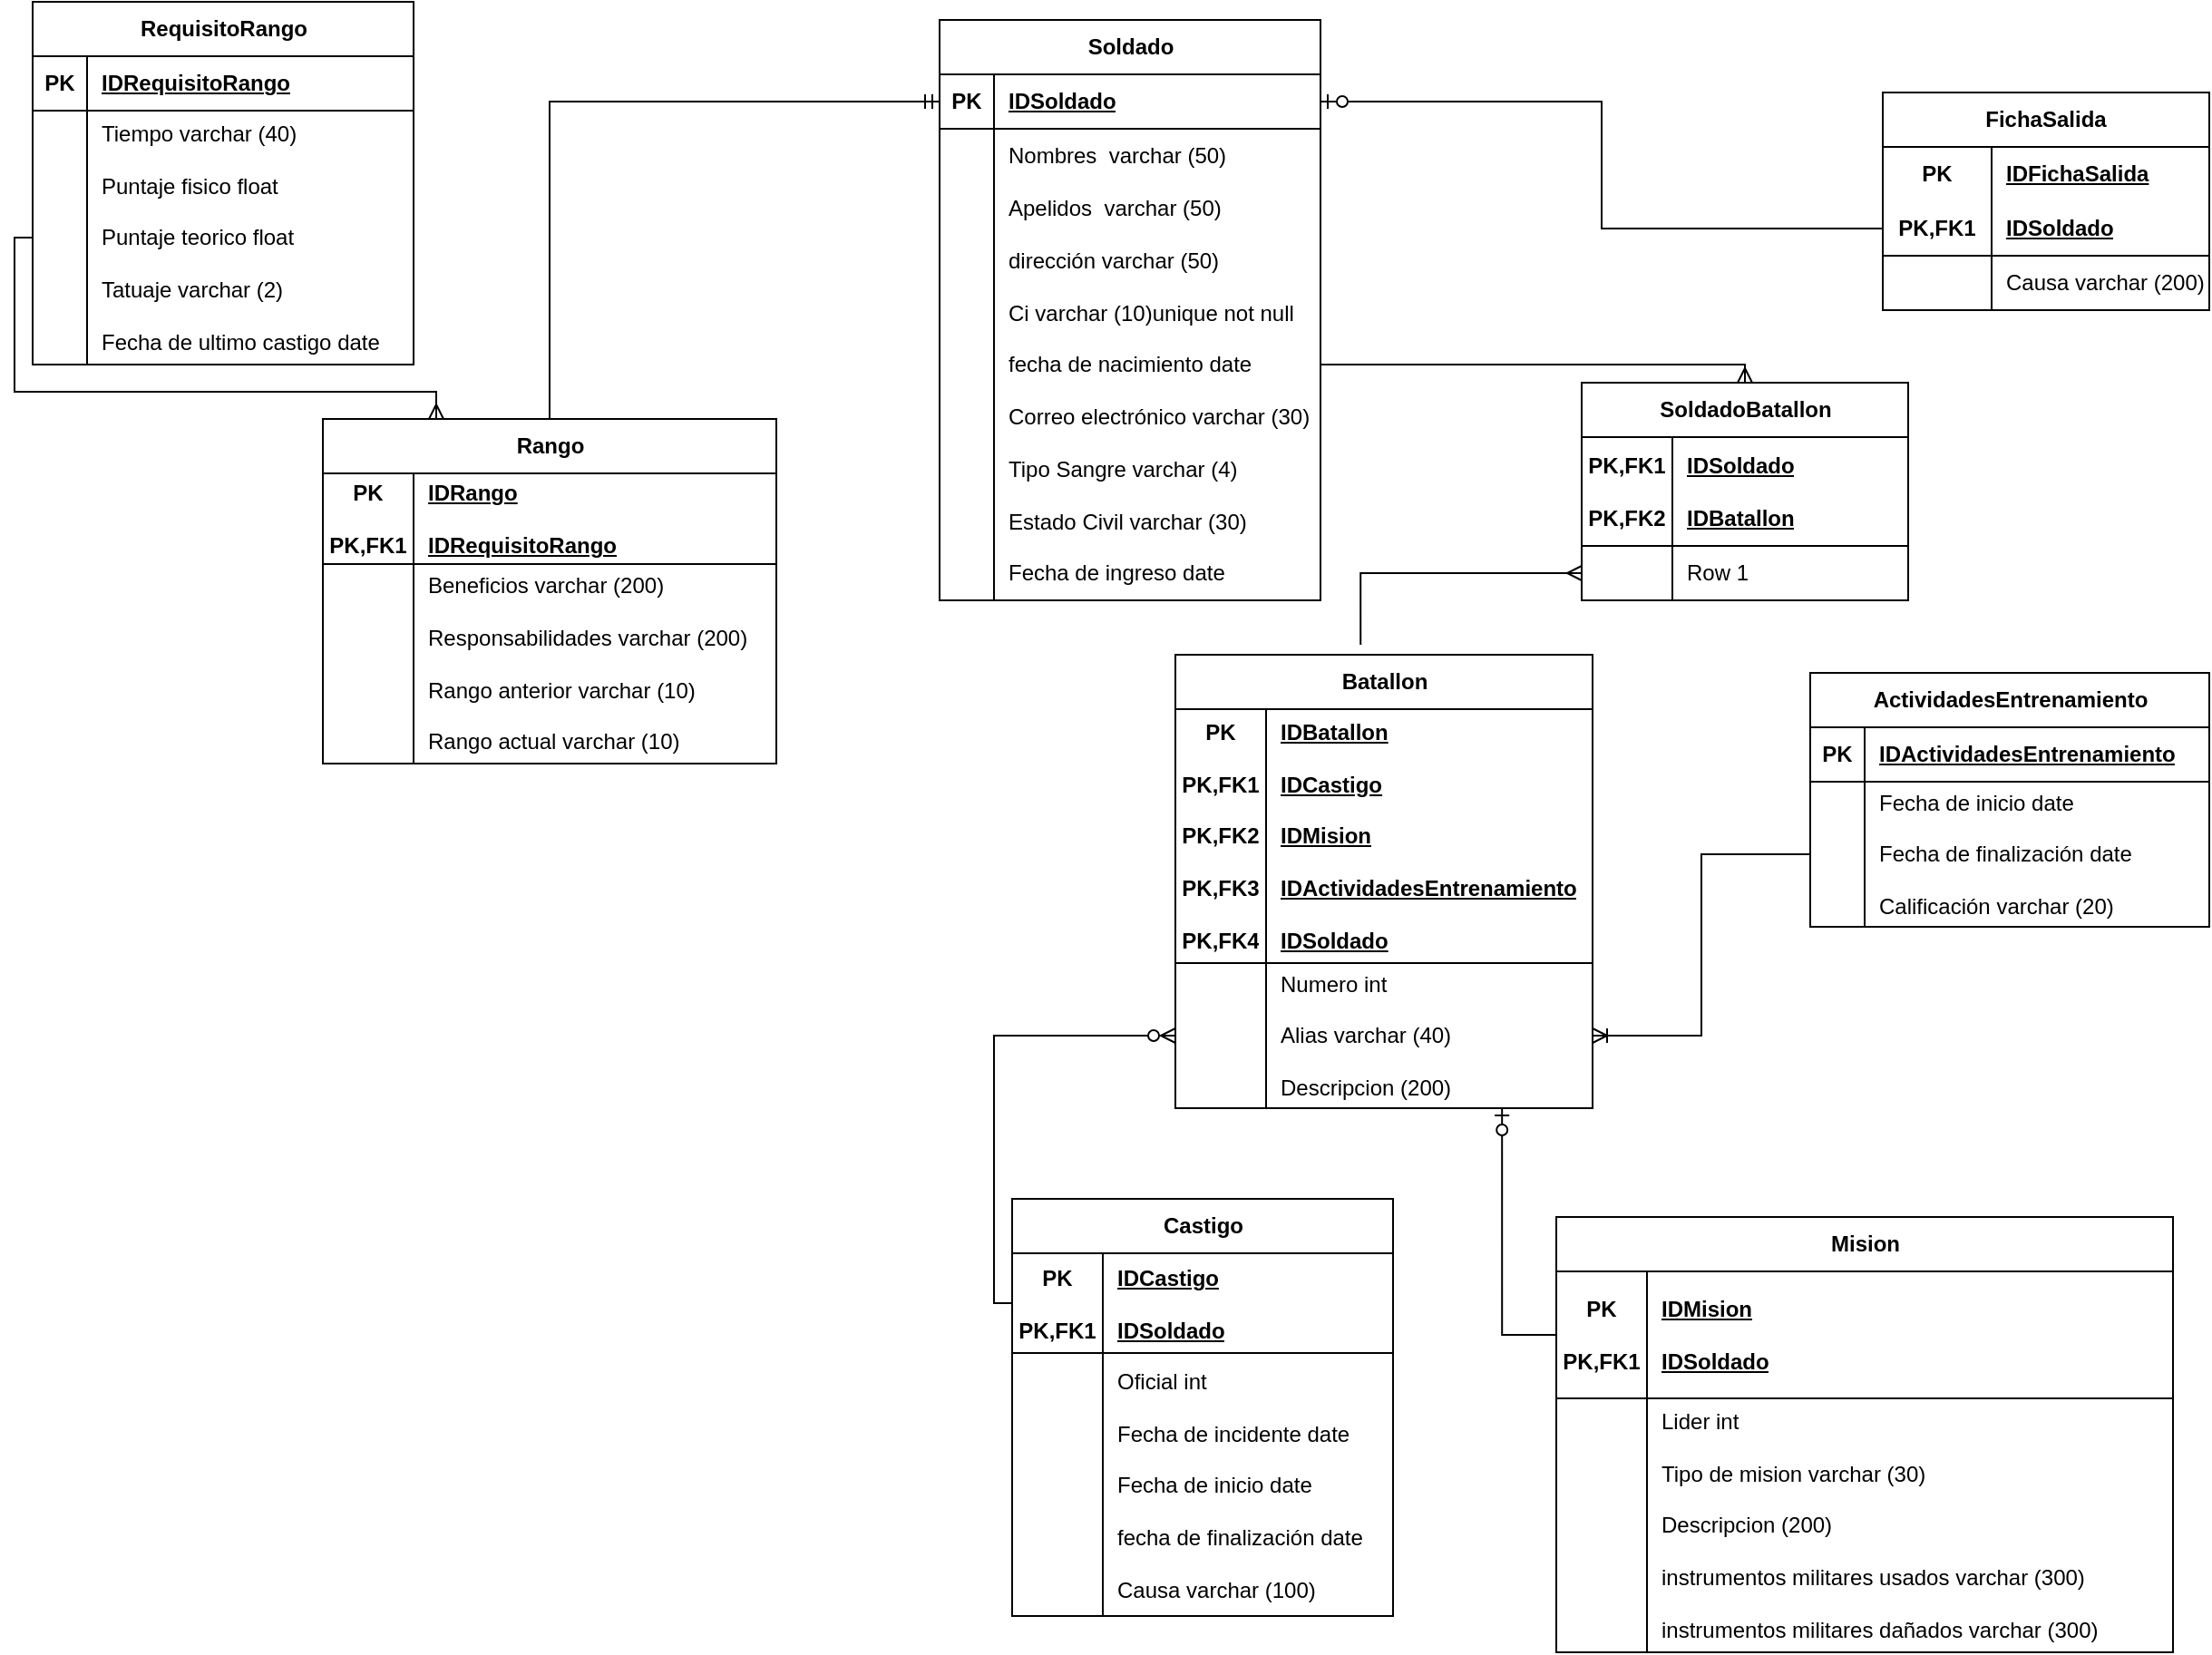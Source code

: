 <mxfile version="22.0.8" type="github">
  <diagram name="Página-1" id="I5onVM6MA086q2riRfuM">
    <mxGraphModel dx="1760" dy="435" grid="1" gridSize="10" guides="1" tooltips="1" connect="1" arrows="1" fold="1" page="1" pageScale="1" pageWidth="827" pageHeight="1169" math="0" shadow="0">
      <root>
        <mxCell id="0" />
        <mxCell id="1" parent="0" />
        <mxCell id="UCRL8LSPZH1KfcMTxocu-1" value="Soldado" style="shape=table;startSize=30;container=1;collapsible=1;childLayout=tableLayout;fixedRows=1;rowLines=0;fontStyle=1;align=center;resizeLast=1;html=1;" parent="1" vertex="1">
          <mxGeometry x="60" y="30" width="210" height="320" as="geometry" />
        </mxCell>
        <mxCell id="UCRL8LSPZH1KfcMTxocu-2" value="" style="shape=tableRow;horizontal=0;startSize=0;swimlaneHead=0;swimlaneBody=0;fillColor=none;collapsible=0;dropTarget=0;points=[[0,0.5],[1,0.5]];portConstraint=eastwest;top=0;left=0;right=0;bottom=1;" parent="UCRL8LSPZH1KfcMTxocu-1" vertex="1">
          <mxGeometry y="30" width="210" height="30" as="geometry" />
        </mxCell>
        <mxCell id="UCRL8LSPZH1KfcMTxocu-3" value="PK" style="shape=partialRectangle;connectable=0;fillColor=none;top=0;left=0;bottom=0;right=0;fontStyle=1;overflow=hidden;whiteSpace=wrap;html=1;" parent="UCRL8LSPZH1KfcMTxocu-2" vertex="1">
          <mxGeometry width="30" height="30" as="geometry">
            <mxRectangle width="30" height="30" as="alternateBounds" />
          </mxGeometry>
        </mxCell>
        <mxCell id="UCRL8LSPZH1KfcMTxocu-4" value="IDSoldado" style="shape=partialRectangle;connectable=0;fillColor=none;top=0;left=0;bottom=0;right=0;align=left;spacingLeft=6;fontStyle=5;overflow=hidden;whiteSpace=wrap;html=1;" parent="UCRL8LSPZH1KfcMTxocu-2" vertex="1">
          <mxGeometry x="30" width="180" height="30" as="geometry">
            <mxRectangle width="180" height="30" as="alternateBounds" />
          </mxGeometry>
        </mxCell>
        <mxCell id="UCRL8LSPZH1KfcMTxocu-5" value="" style="shape=tableRow;horizontal=0;startSize=0;swimlaneHead=0;swimlaneBody=0;fillColor=none;collapsible=0;dropTarget=0;points=[[0,0.5],[1,0.5]];portConstraint=eastwest;top=0;left=0;right=0;bottom=0;" parent="UCRL8LSPZH1KfcMTxocu-1" vertex="1">
          <mxGeometry y="60" width="210" height="260" as="geometry" />
        </mxCell>
        <mxCell id="UCRL8LSPZH1KfcMTxocu-6" value="" style="shape=partialRectangle;connectable=0;fillColor=none;top=0;left=0;bottom=0;right=0;editable=1;overflow=hidden;whiteSpace=wrap;html=1;" parent="UCRL8LSPZH1KfcMTxocu-5" vertex="1">
          <mxGeometry width="30" height="260" as="geometry">
            <mxRectangle width="30" height="260" as="alternateBounds" />
          </mxGeometry>
        </mxCell>
        <mxCell id="UCRL8LSPZH1KfcMTxocu-7" value="&lt;font style=&quot;border-color: var(--border-color); vertical-align: inherit;&quot;&gt;Nombres&amp;nbsp;&lt;/font&gt;&lt;font style=&quot;border-color: var(--border-color); vertical-align: inherit;&quot;&gt;&amp;nbsp;varchar (50)&lt;/font&gt;&lt;br style=&quot;border-color: var(--border-color);&quot;&gt;&lt;br style=&quot;border-color: var(--border-color);&quot;&gt;&lt;font style=&quot;border-color: var(--border-color); vertical-align: inherit;&quot;&gt;&lt;font style=&quot;border-color: var(--border-color); vertical-align: inherit;&quot;&gt;&lt;font style=&quot;border-color: var(--border-color); vertical-align: inherit;&quot;&gt;&lt;font style=&quot;border-color: var(--border-color); vertical-align: inherit;&quot;&gt;&lt;font style=&quot;border-color: var(--border-color); vertical-align: inherit;&quot;&gt;&lt;font style=&quot;border-color: var(--border-color); vertical-align: inherit;&quot;&gt;&lt;font style=&quot;border-color: var(--border-color); vertical-align: inherit;&quot;&gt;&lt;font style=&quot;border-color: var(--border-color); vertical-align: inherit;&quot;&gt;&lt;font style=&quot;border-color: var(--border-color); vertical-align: inherit;&quot;&gt;&lt;font style=&quot;border-color: var(--border-color); vertical-align: inherit;&quot;&gt;&lt;font style=&quot;border-color: var(--border-color); vertical-align: inherit;&quot;&gt;&lt;font style=&quot;border-color: var(--border-color); vertical-align: inherit;&quot;&gt;&lt;font style=&quot;border-color: var(--border-color); vertical-align: inherit;&quot;&gt;&lt;font style=&quot;border-color: var(--border-color); vertical-align: inherit;&quot;&gt;&lt;font style=&quot;border-color: var(--border-color); vertical-align: inherit;&quot;&gt;&lt;font style=&quot;border-color: var(--border-color); vertical-align: inherit;&quot;&gt;&lt;font style=&quot;border-color: var(--border-color); vertical-align: inherit;&quot;&gt;&lt;font style=&quot;border-color: var(--border-color); vertical-align: inherit;&quot;&gt;&lt;font style=&quot;border-color: var(--border-color); vertical-align: inherit;&quot;&gt;&lt;font style=&quot;border-color: var(--border-color); vertical-align: inherit;&quot;&gt;&lt;font style=&quot;border-color: var(--border-color); vertical-align: inherit;&quot;&gt;Apelidos&amp;nbsp;&lt;/font&gt;&lt;/font&gt;&lt;/font&gt;&lt;/font&gt;&lt;/font&gt;&lt;/font&gt;&lt;/font&gt;&lt;/font&gt;&lt;/font&gt;&lt;/font&gt;&lt;/font&gt;&lt;/font&gt;&lt;/font&gt;&lt;/font&gt;&lt;/font&gt;&lt;/font&gt;&lt;/font&gt;&lt;/font&gt;&lt;/font&gt;&lt;/font&gt;&lt;font style=&quot;border-color: var(--border-color); vertical-align: inherit;&quot;&gt;&lt;font style=&quot;border-color: var(--border-color); vertical-align: inherit;&quot;&gt;&lt;font style=&quot;border-color: var(--border-color); vertical-align: inherit;&quot;&gt;&lt;font style=&quot;border-color: var(--border-color); vertical-align: inherit;&quot;&gt;&lt;font style=&quot;border-color: var(--border-color); vertical-align: inherit;&quot;&gt;&lt;font style=&quot;border-color: var(--border-color); vertical-align: inherit;&quot;&gt;&lt;font style=&quot;border-color: var(--border-color); vertical-align: inherit;&quot;&gt;&lt;font style=&quot;border-color: var(--border-color); vertical-align: inherit;&quot;&gt;&amp;nbsp;varchar (50)&lt;/font&gt;&lt;/font&gt;&lt;/font&gt;&lt;/font&gt;&lt;/font&gt;&lt;/font&gt;&lt;/font&gt;&lt;/font&gt;&lt;br style=&quot;border-color: var(--border-color);&quot;&gt;&lt;/font&gt;&lt;br style=&quot;border-color: var(--border-color);&quot;&gt;&lt;font style=&quot;border-color: var(--border-color); vertical-align: inherit;&quot;&gt;&lt;font style=&quot;border-color: var(--border-color); vertical-align: inherit;&quot;&gt;&lt;font style=&quot;border-color: var(--border-color); vertical-align: inherit;&quot;&gt;&lt;font style=&quot;border-color: var(--border-color); vertical-align: inherit;&quot;&gt;&lt;font style=&quot;border-color: var(--border-color); vertical-align: inherit;&quot;&gt;&lt;font style=&quot;border-color: var(--border-color); vertical-align: inherit;&quot;&gt;&lt;font style=&quot;border-color: var(--border-color); vertical-align: inherit;&quot;&gt;&lt;font style=&quot;border-color: var(--border-color); vertical-align: inherit;&quot;&gt;&lt;font style=&quot;border-color: var(--border-color); vertical-align: inherit;&quot;&gt;&lt;font style=&quot;border-color: var(--border-color); vertical-align: inherit;&quot;&gt;&lt;font style=&quot;border-color: var(--border-color); vertical-align: inherit;&quot;&gt;&lt;font style=&quot;border-color: var(--border-color); vertical-align: inherit;&quot;&gt;&lt;font style=&quot;border-color: var(--border-color); vertical-align: inherit;&quot;&gt;&lt;font style=&quot;border-color: var(--border-color); vertical-align: inherit;&quot;&gt;&lt;font style=&quot;border-color: var(--border-color); vertical-align: inherit;&quot;&gt;&lt;font style=&quot;border-color: var(--border-color); vertical-align: inherit;&quot;&gt;&lt;font style=&quot;border-color: var(--border-color); vertical-align: inherit;&quot;&gt;dirección&amp;nbsp;&lt;/font&gt;&lt;/font&gt;&lt;/font&gt;&lt;/font&gt;&lt;/font&gt;&lt;/font&gt;&lt;/font&gt;&lt;/font&gt;&lt;/font&gt;&lt;/font&gt;&lt;/font&gt;&lt;/font&gt;&lt;/font&gt;&lt;/font&gt;&lt;/font&gt;&lt;/font&gt;&lt;font style=&quot;border-color: var(--border-color); vertical-align: inherit;&quot;&gt;&lt;font style=&quot;border-color: var(--border-color); vertical-align: inherit;&quot;&gt;&lt;font style=&quot;border-color: var(--border-color); vertical-align: inherit;&quot;&gt;&lt;font style=&quot;border-color: var(--border-color); vertical-align: inherit;&quot;&gt;&lt;font style=&quot;border-color: var(--border-color); vertical-align: inherit;&quot;&gt;&lt;font style=&quot;border-color: var(--border-color); vertical-align: inherit;&quot;&gt;&lt;font style=&quot;border-color: var(--border-color); vertical-align: inherit;&quot;&gt;&lt;font style=&quot;border-color: var(--border-color); vertical-align: inherit;&quot;&gt;varchar (50)&lt;/font&gt;&lt;/font&gt;&lt;/font&gt;&lt;/font&gt;&lt;/font&gt;&lt;/font&gt;&lt;/font&gt;&lt;/font&gt;&lt;br style=&quot;border-color: var(--border-color);&quot;&gt;&lt;/font&gt;&lt;br style=&quot;border-color: var(--border-color);&quot;&gt;&lt;font style=&quot;border-color: var(--border-color); vertical-align: inherit;&quot;&gt;Ci varchar (10)unique not null&lt;/font&gt;&lt;br style=&quot;border-color: var(--border-color);&quot;&gt;&lt;br style=&quot;border-color: var(--border-color);&quot;&gt;&lt;div style=&quot;border-color: var(--border-color);&quot;&gt;&lt;font style=&quot;border-color: var(--border-color); vertical-align: inherit;&quot;&gt;fecha de nacimiento date&lt;/font&gt;&lt;/div&gt;&lt;div style=&quot;border-color: var(--border-color);&quot;&gt;&lt;font style=&quot;border-color: var(--border-color); vertical-align: inherit;&quot;&gt;&lt;br style=&quot;border-color: var(--border-color);&quot;&gt;&lt;/font&gt;&lt;/div&gt;&lt;div style=&quot;border-color: var(--border-color);&quot;&gt;&lt;font style=&quot;border-color: var(--border-color); vertical-align: inherit;&quot;&gt;Correo electrónico varchar (30)&lt;/font&gt;&lt;/div&gt;&lt;div style=&quot;border-color: var(--border-color);&quot;&gt;&lt;br style=&quot;border-color: var(--border-color);&quot;&gt;&lt;/div&gt;&lt;div style=&quot;border-color: var(--border-color);&quot;&gt;&lt;font style=&quot;border-color: var(--border-color); vertical-align: inherit;&quot;&gt;Tipo Sangre varchar (4)&lt;/font&gt;&lt;/div&gt;&lt;div style=&quot;border-color: var(--border-color);&quot;&gt;&lt;font style=&quot;border-color: var(--border-color); vertical-align: inherit;&quot;&gt;&lt;br style=&quot;border-color: var(--border-color);&quot;&gt;&lt;/font&gt;&lt;/div&gt;&lt;div style=&quot;border-color: var(--border-color);&quot;&gt;&lt;font style=&quot;border-color: var(--border-color); vertical-align: inherit;&quot;&gt;Estado Civil varchar (30)&lt;/font&gt;&lt;/div&gt;&lt;div style=&quot;border-color: var(--border-color);&quot;&gt;&lt;font style=&quot;border-color: var(--border-color); vertical-align: inherit;&quot;&gt;&lt;br&gt;&lt;/font&gt;&lt;/div&gt;&lt;div style=&quot;border-color: var(--border-color);&quot;&gt;&lt;font style=&quot;border-color: var(--border-color); vertical-align: inherit;&quot;&gt;Fecha de ingreso date&lt;br&gt;&lt;/font&gt;&lt;/div&gt;" style="shape=partialRectangle;connectable=0;fillColor=none;top=0;left=0;bottom=0;right=0;align=left;spacingLeft=6;overflow=hidden;whiteSpace=wrap;html=1;" parent="UCRL8LSPZH1KfcMTxocu-5" vertex="1">
          <mxGeometry x="30" width="180" height="260" as="geometry">
            <mxRectangle width="180" height="260" as="alternateBounds" />
          </mxGeometry>
        </mxCell>
        <mxCell id="UCRL8LSPZH1KfcMTxocu-27" value="FichaSalida" style="shape=table;startSize=30;container=1;collapsible=1;childLayout=tableLayout;fixedRows=1;rowLines=0;fontStyle=1;align=center;resizeLast=1;html=1;whiteSpace=wrap;" parent="1" vertex="1">
          <mxGeometry x="580" y="70" width="180" height="120" as="geometry">
            <mxRectangle x="450" y="60" width="110" height="30" as="alternateBounds" />
          </mxGeometry>
        </mxCell>
        <mxCell id="UCRL8LSPZH1KfcMTxocu-28" value="" style="shape=tableRow;horizontal=0;startSize=0;swimlaneHead=0;swimlaneBody=0;fillColor=none;collapsible=0;dropTarget=0;points=[[0,0.5],[1,0.5]];portConstraint=eastwest;top=0;left=0;right=0;bottom=0;html=1;" parent="UCRL8LSPZH1KfcMTxocu-27" vertex="1">
          <mxGeometry y="30" width="180" height="30" as="geometry" />
        </mxCell>
        <mxCell id="UCRL8LSPZH1KfcMTxocu-29" value="PK" style="shape=partialRectangle;connectable=0;fillColor=none;top=0;left=0;bottom=0;right=0;fontStyle=1;overflow=hidden;html=1;whiteSpace=wrap;" parent="UCRL8LSPZH1KfcMTxocu-28" vertex="1">
          <mxGeometry width="60" height="30" as="geometry">
            <mxRectangle width="60" height="30" as="alternateBounds" />
          </mxGeometry>
        </mxCell>
        <mxCell id="UCRL8LSPZH1KfcMTxocu-30" value="IDFichaSalida" style="shape=partialRectangle;connectable=0;fillColor=none;top=0;left=0;bottom=0;right=0;align=left;spacingLeft=6;fontStyle=5;overflow=hidden;html=1;whiteSpace=wrap;" parent="UCRL8LSPZH1KfcMTxocu-28" vertex="1">
          <mxGeometry x="60" width="120" height="30" as="geometry">
            <mxRectangle width="120" height="30" as="alternateBounds" />
          </mxGeometry>
        </mxCell>
        <mxCell id="UCRL8LSPZH1KfcMTxocu-31" value="" style="shape=tableRow;horizontal=0;startSize=0;swimlaneHead=0;swimlaneBody=0;fillColor=none;collapsible=0;dropTarget=0;points=[[0,0.5],[1,0.5]];portConstraint=eastwest;top=0;left=0;right=0;bottom=1;html=1;" parent="UCRL8LSPZH1KfcMTxocu-27" vertex="1">
          <mxGeometry y="60" width="180" height="30" as="geometry" />
        </mxCell>
        <mxCell id="UCRL8LSPZH1KfcMTxocu-32" value="PK,FK1" style="shape=partialRectangle;connectable=0;fillColor=none;top=0;left=0;bottom=0;right=0;fontStyle=1;overflow=hidden;html=1;whiteSpace=wrap;" parent="UCRL8LSPZH1KfcMTxocu-31" vertex="1">
          <mxGeometry width="60" height="30" as="geometry">
            <mxRectangle width="60" height="30" as="alternateBounds" />
          </mxGeometry>
        </mxCell>
        <mxCell id="UCRL8LSPZH1KfcMTxocu-33" value="IDSoldado" style="shape=partialRectangle;connectable=0;fillColor=none;top=0;left=0;bottom=0;right=0;align=left;spacingLeft=6;fontStyle=5;overflow=hidden;html=1;whiteSpace=wrap;" parent="UCRL8LSPZH1KfcMTxocu-31" vertex="1">
          <mxGeometry x="60" width="120" height="30" as="geometry">
            <mxRectangle width="120" height="30" as="alternateBounds" />
          </mxGeometry>
        </mxCell>
        <mxCell id="UCRL8LSPZH1KfcMTxocu-34" value="" style="shape=tableRow;horizontal=0;startSize=0;swimlaneHead=0;swimlaneBody=0;fillColor=none;collapsible=0;dropTarget=0;points=[[0,0.5],[1,0.5]];portConstraint=eastwest;top=0;left=0;right=0;bottom=0;html=1;" parent="UCRL8LSPZH1KfcMTxocu-27" vertex="1">
          <mxGeometry y="90" width="180" height="30" as="geometry" />
        </mxCell>
        <mxCell id="UCRL8LSPZH1KfcMTxocu-35" value="" style="shape=partialRectangle;connectable=0;fillColor=none;top=0;left=0;bottom=0;right=0;editable=1;overflow=hidden;html=1;whiteSpace=wrap;" parent="UCRL8LSPZH1KfcMTxocu-34" vertex="1">
          <mxGeometry width="60" height="30" as="geometry">
            <mxRectangle width="60" height="30" as="alternateBounds" />
          </mxGeometry>
        </mxCell>
        <mxCell id="UCRL8LSPZH1KfcMTxocu-36" value="Causa varchar (200)" style="shape=partialRectangle;connectable=0;fillColor=none;top=0;left=0;bottom=0;right=0;align=left;spacingLeft=6;overflow=hidden;html=1;whiteSpace=wrap;" parent="UCRL8LSPZH1KfcMTxocu-34" vertex="1">
          <mxGeometry x="60" width="120" height="30" as="geometry">
            <mxRectangle width="120" height="30" as="alternateBounds" />
          </mxGeometry>
        </mxCell>
        <mxCell id="UCRL8LSPZH1KfcMTxocu-40" value="" style="edgeStyle=orthogonalEdgeStyle;fontSize=12;html=1;endArrow=ERzeroToOne;endFill=1;rounded=0;exitX=0;exitY=0.5;exitDx=0;exitDy=0;" parent="1" source="UCRL8LSPZH1KfcMTxocu-31" target="UCRL8LSPZH1KfcMTxocu-2" edge="1">
          <mxGeometry width="100" height="100" relative="1" as="geometry">
            <mxPoint x="460" y="180" as="sourcePoint" />
            <mxPoint x="560" y="80" as="targetPoint" />
          </mxGeometry>
        </mxCell>
        <mxCell id="UCRL8LSPZH1KfcMTxocu-41" value="Rango" style="shape=table;startSize=30;container=1;collapsible=1;childLayout=tableLayout;fixedRows=1;rowLines=0;fontStyle=1;align=center;resizeLast=1;html=1;" parent="1" vertex="1">
          <mxGeometry x="-280" y="250" width="250" height="190" as="geometry" />
        </mxCell>
        <mxCell id="UCRL8LSPZH1KfcMTxocu-42" value="" style="shape=tableRow;horizontal=0;startSize=0;swimlaneHead=0;swimlaneBody=0;fillColor=none;collapsible=0;dropTarget=0;points=[[0,0.5],[1,0.5]];portConstraint=eastwest;top=0;left=0;right=0;bottom=1;" parent="UCRL8LSPZH1KfcMTxocu-41" vertex="1">
          <mxGeometry y="30" width="250" height="50" as="geometry" />
        </mxCell>
        <mxCell id="UCRL8LSPZH1KfcMTxocu-43" value="PK&lt;br&gt;&lt;br&gt;PK,FK1" style="shape=partialRectangle;connectable=0;fillColor=none;top=0;left=0;bottom=0;right=0;fontStyle=1;overflow=hidden;whiteSpace=wrap;html=1;" parent="UCRL8LSPZH1KfcMTxocu-42" vertex="1">
          <mxGeometry width="50" height="50" as="geometry">
            <mxRectangle width="50" height="50" as="alternateBounds" />
          </mxGeometry>
        </mxCell>
        <mxCell id="UCRL8LSPZH1KfcMTxocu-44" value="IDRango&lt;br&gt;&lt;br&gt;IDRequisitoRango" style="shape=partialRectangle;connectable=0;fillColor=none;top=0;left=0;bottom=0;right=0;align=left;spacingLeft=6;fontStyle=5;overflow=hidden;whiteSpace=wrap;html=1;" parent="UCRL8LSPZH1KfcMTxocu-42" vertex="1">
          <mxGeometry x="50" width="200" height="50" as="geometry">
            <mxRectangle width="200" height="50" as="alternateBounds" />
          </mxGeometry>
        </mxCell>
        <mxCell id="UCRL8LSPZH1KfcMTxocu-45" value="" style="shape=tableRow;horizontal=0;startSize=0;swimlaneHead=0;swimlaneBody=0;fillColor=none;collapsible=0;dropTarget=0;points=[[0,0.5],[1,0.5]];portConstraint=eastwest;top=0;left=0;right=0;bottom=0;" parent="UCRL8LSPZH1KfcMTxocu-41" vertex="1">
          <mxGeometry y="80" width="250" height="110" as="geometry" />
        </mxCell>
        <mxCell id="UCRL8LSPZH1KfcMTxocu-46" value="" style="shape=partialRectangle;connectable=0;fillColor=none;top=0;left=0;bottom=0;right=0;editable=1;overflow=hidden;whiteSpace=wrap;html=1;" parent="UCRL8LSPZH1KfcMTxocu-45" vertex="1">
          <mxGeometry width="50" height="110" as="geometry">
            <mxRectangle width="50" height="110" as="alternateBounds" />
          </mxGeometry>
        </mxCell>
        <mxCell id="UCRL8LSPZH1KfcMTxocu-47" value="Beneficios varchar (200)&lt;br&gt;&lt;br&gt;Responsabilidades varchar (200)&lt;br&gt;&lt;br&gt;Rango anterior varchar (10)&lt;br&gt;&lt;br&gt;Rango actual varchar (10)" style="shape=partialRectangle;connectable=0;fillColor=none;top=0;left=0;bottom=0;right=0;align=left;spacingLeft=6;overflow=hidden;whiteSpace=wrap;html=1;" parent="UCRL8LSPZH1KfcMTxocu-45" vertex="1">
          <mxGeometry x="50" width="200" height="110" as="geometry">
            <mxRectangle width="200" height="110" as="alternateBounds" />
          </mxGeometry>
        </mxCell>
        <mxCell id="UCRL8LSPZH1KfcMTxocu-54" value="" style="edgeStyle=orthogonalEdgeStyle;fontSize=12;html=1;endArrow=ERmandOne;rounded=0;exitX=0.5;exitY=0;exitDx=0;exitDy=0;entryX=0;entryY=0.5;entryDx=0;entryDy=0;" parent="1" source="UCRL8LSPZH1KfcMTxocu-41" target="UCRL8LSPZH1KfcMTxocu-2" edge="1">
          <mxGeometry width="100" height="100" relative="1" as="geometry">
            <mxPoint x="460" y="280" as="sourcePoint" />
            <mxPoint x="270" y="270" as="targetPoint" />
          </mxGeometry>
        </mxCell>
        <mxCell id="UCRL8LSPZH1KfcMTxocu-68" value="Castigo" style="shape=table;startSize=30;container=1;collapsible=1;childLayout=tableLayout;fixedRows=1;rowLines=0;fontStyle=1;align=center;resizeLast=1;html=1;" parent="1" vertex="1">
          <mxGeometry x="100" y="680" width="210" height="230" as="geometry" />
        </mxCell>
        <mxCell id="UCRL8LSPZH1KfcMTxocu-69" value="" style="shape=tableRow;horizontal=0;startSize=0;swimlaneHead=0;swimlaneBody=0;fillColor=none;collapsible=0;dropTarget=0;points=[[0,0.5],[1,0.5]];portConstraint=eastwest;top=0;left=0;right=0;bottom=1;" parent="UCRL8LSPZH1KfcMTxocu-68" vertex="1">
          <mxGeometry y="30" width="210" height="55" as="geometry" />
        </mxCell>
        <mxCell id="UCRL8LSPZH1KfcMTxocu-70" value="PK&lt;br&gt;&lt;br&gt;PK,FK1" style="shape=partialRectangle;connectable=0;fillColor=none;top=0;left=0;bottom=0;right=0;fontStyle=1;overflow=hidden;whiteSpace=wrap;html=1;" parent="UCRL8LSPZH1KfcMTxocu-69" vertex="1">
          <mxGeometry width="50" height="55" as="geometry">
            <mxRectangle width="50" height="55" as="alternateBounds" />
          </mxGeometry>
        </mxCell>
        <mxCell id="UCRL8LSPZH1KfcMTxocu-71" value="IDCastigo&lt;br&gt;&lt;br&gt;IDSoldado" style="shape=partialRectangle;connectable=0;fillColor=none;top=0;left=0;bottom=0;right=0;align=left;spacingLeft=6;fontStyle=5;overflow=hidden;whiteSpace=wrap;html=1;" parent="UCRL8LSPZH1KfcMTxocu-69" vertex="1">
          <mxGeometry x="50" width="160" height="55" as="geometry">
            <mxRectangle width="160" height="55" as="alternateBounds" />
          </mxGeometry>
        </mxCell>
        <mxCell id="UCRL8LSPZH1KfcMTxocu-72" value="" style="shape=tableRow;horizontal=0;startSize=0;swimlaneHead=0;swimlaneBody=0;fillColor=none;collapsible=0;dropTarget=0;points=[[0,0.5],[1,0.5]];portConstraint=eastwest;top=0;left=0;right=0;bottom=0;" parent="UCRL8LSPZH1KfcMTxocu-68" vertex="1">
          <mxGeometry y="85" width="210" height="145" as="geometry" />
        </mxCell>
        <mxCell id="UCRL8LSPZH1KfcMTxocu-73" value="" style="shape=partialRectangle;connectable=0;fillColor=none;top=0;left=0;bottom=0;right=0;editable=1;overflow=hidden;whiteSpace=wrap;html=1;" parent="UCRL8LSPZH1KfcMTxocu-72" vertex="1">
          <mxGeometry width="50" height="145" as="geometry">
            <mxRectangle width="50" height="145" as="alternateBounds" />
          </mxGeometry>
        </mxCell>
        <mxCell id="UCRL8LSPZH1KfcMTxocu-74" value="Oficial int&lt;br&gt;&lt;br&gt;Fecha de incidente date&lt;br&gt;&lt;br&gt;Fecha de inicio date&lt;br&gt;&lt;br&gt;fecha de&amp;nbsp;finalización date&lt;br&gt;&lt;br&gt;Causa varchar (100)" style="shape=partialRectangle;connectable=0;fillColor=none;top=0;left=0;bottom=0;right=0;align=left;spacingLeft=6;overflow=hidden;whiteSpace=wrap;html=1;" parent="UCRL8LSPZH1KfcMTxocu-72" vertex="1">
          <mxGeometry x="50" width="160" height="145" as="geometry">
            <mxRectangle width="160" height="145" as="alternateBounds" />
          </mxGeometry>
        </mxCell>
        <mxCell id="UCRL8LSPZH1KfcMTxocu-81" value="SoldadoBatallon" style="shape=table;startSize=30;container=1;collapsible=1;childLayout=tableLayout;fixedRows=1;rowLines=0;fontStyle=1;align=center;resizeLast=1;html=1;" parent="1" vertex="1">
          <mxGeometry x="414" y="230" width="180" height="120" as="geometry" />
        </mxCell>
        <mxCell id="UCRL8LSPZH1KfcMTxocu-82" value="" style="shape=tableRow;horizontal=0;startSize=0;swimlaneHead=0;swimlaneBody=0;fillColor=none;collapsible=0;dropTarget=0;points=[[0,0.5],[1,0.5]];portConstraint=eastwest;top=0;left=0;right=0;bottom=1;" parent="UCRL8LSPZH1KfcMTxocu-81" vertex="1">
          <mxGeometry y="30" width="180" height="60" as="geometry" />
        </mxCell>
        <mxCell id="UCRL8LSPZH1KfcMTxocu-83" value="PK,FK1&lt;br&gt;&lt;br&gt;PK,FK2" style="shape=partialRectangle;connectable=0;fillColor=none;top=0;left=0;bottom=0;right=0;fontStyle=1;overflow=hidden;whiteSpace=wrap;html=1;" parent="UCRL8LSPZH1KfcMTxocu-82" vertex="1">
          <mxGeometry width="50" height="60" as="geometry">
            <mxRectangle width="50" height="60" as="alternateBounds" />
          </mxGeometry>
        </mxCell>
        <mxCell id="UCRL8LSPZH1KfcMTxocu-84" value="IDSoldado&lt;br&gt;&lt;br&gt;IDBatallon" style="shape=partialRectangle;connectable=0;fillColor=none;top=0;left=0;bottom=0;right=0;align=left;spacingLeft=6;fontStyle=5;overflow=hidden;whiteSpace=wrap;html=1;" parent="UCRL8LSPZH1KfcMTxocu-82" vertex="1">
          <mxGeometry x="50" width="130" height="60" as="geometry">
            <mxRectangle width="130" height="60" as="alternateBounds" />
          </mxGeometry>
        </mxCell>
        <mxCell id="UCRL8LSPZH1KfcMTxocu-85" value="" style="shape=tableRow;horizontal=0;startSize=0;swimlaneHead=0;swimlaneBody=0;fillColor=none;collapsible=0;dropTarget=0;points=[[0,0.5],[1,0.5]];portConstraint=eastwest;top=0;left=0;right=0;bottom=0;" parent="UCRL8LSPZH1KfcMTxocu-81" vertex="1">
          <mxGeometry y="90" width="180" height="30" as="geometry" />
        </mxCell>
        <mxCell id="UCRL8LSPZH1KfcMTxocu-86" value="" style="shape=partialRectangle;connectable=0;fillColor=none;top=0;left=0;bottom=0;right=0;editable=1;overflow=hidden;whiteSpace=wrap;html=1;" parent="UCRL8LSPZH1KfcMTxocu-85" vertex="1">
          <mxGeometry width="50" height="30" as="geometry">
            <mxRectangle width="50" height="30" as="alternateBounds" />
          </mxGeometry>
        </mxCell>
        <mxCell id="UCRL8LSPZH1KfcMTxocu-87" value="Row 1" style="shape=partialRectangle;connectable=0;fillColor=none;top=0;left=0;bottom=0;right=0;align=left;spacingLeft=6;overflow=hidden;whiteSpace=wrap;html=1;" parent="UCRL8LSPZH1KfcMTxocu-85" vertex="1">
          <mxGeometry x="50" width="130" height="30" as="geometry">
            <mxRectangle width="130" height="30" as="alternateBounds" />
          </mxGeometry>
        </mxCell>
        <mxCell id="UCRL8LSPZH1KfcMTxocu-94" value="Batallon" style="shape=table;startSize=30;container=1;collapsible=1;childLayout=tableLayout;fixedRows=1;rowLines=0;fontStyle=1;align=center;resizeLast=1;html=1;" parent="1" vertex="1">
          <mxGeometry x="190" y="380" width="230" height="250" as="geometry">
            <mxRectangle x="190" y="370" width="90" height="30" as="alternateBounds" />
          </mxGeometry>
        </mxCell>
        <mxCell id="UCRL8LSPZH1KfcMTxocu-95" value="" style="shape=tableRow;horizontal=0;startSize=0;swimlaneHead=0;swimlaneBody=0;fillColor=none;collapsible=0;dropTarget=0;points=[[0,0.5],[1,0.5]];portConstraint=eastwest;top=0;left=0;right=0;bottom=1;" parent="UCRL8LSPZH1KfcMTxocu-94" vertex="1">
          <mxGeometry y="30" width="230" height="140" as="geometry" />
        </mxCell>
        <mxCell id="UCRL8LSPZH1KfcMTxocu-96" value="PK&lt;br&gt;&lt;br&gt;PK,FK1&lt;br&gt;&lt;br&gt;PK,FK2&lt;br&gt;&lt;br&gt;PK,FK3&lt;br&gt;&lt;br&gt;PK,FK4" style="shape=partialRectangle;connectable=0;fillColor=none;top=0;left=0;bottom=0;right=0;fontStyle=1;overflow=hidden;whiteSpace=wrap;html=1;" parent="UCRL8LSPZH1KfcMTxocu-95" vertex="1">
          <mxGeometry width="50" height="140" as="geometry">
            <mxRectangle width="50" height="140" as="alternateBounds" />
          </mxGeometry>
        </mxCell>
        <mxCell id="UCRL8LSPZH1KfcMTxocu-97" value="IDBatallon&lt;br&gt;&lt;br&gt;IDCastigo&lt;br&gt;&lt;br&gt;IDMision&lt;br&gt;&lt;br&gt;IDActividadesEntrenamiento&lt;br&gt;&lt;br&gt;IDSoldado" style="shape=partialRectangle;connectable=0;fillColor=none;top=0;left=0;bottom=0;right=0;align=left;spacingLeft=6;fontStyle=5;overflow=hidden;whiteSpace=wrap;html=1;" parent="UCRL8LSPZH1KfcMTxocu-95" vertex="1">
          <mxGeometry x="50" width="180" height="140" as="geometry">
            <mxRectangle width="180" height="140" as="alternateBounds" />
          </mxGeometry>
        </mxCell>
        <mxCell id="UCRL8LSPZH1KfcMTxocu-98" value="" style="shape=tableRow;horizontal=0;startSize=0;swimlaneHead=0;swimlaneBody=0;fillColor=none;collapsible=0;dropTarget=0;points=[[0,0.5],[1,0.5]];portConstraint=eastwest;top=0;left=0;right=0;bottom=0;" parent="UCRL8LSPZH1KfcMTxocu-94" vertex="1">
          <mxGeometry y="170" width="230" height="80" as="geometry" />
        </mxCell>
        <mxCell id="UCRL8LSPZH1KfcMTxocu-99" value="" style="shape=partialRectangle;connectable=0;fillColor=none;top=0;left=0;bottom=0;right=0;editable=1;overflow=hidden;whiteSpace=wrap;html=1;" parent="UCRL8LSPZH1KfcMTxocu-98" vertex="1">
          <mxGeometry width="50" height="80" as="geometry">
            <mxRectangle width="50" height="80" as="alternateBounds" />
          </mxGeometry>
        </mxCell>
        <mxCell id="UCRL8LSPZH1KfcMTxocu-100" value="Numero int&lt;br&gt;&lt;br&gt;Alias varchar (40)&lt;br&gt;&lt;br&gt;Descripcion (200)" style="shape=partialRectangle;connectable=0;fillColor=none;top=0;left=0;bottom=0;right=0;align=left;spacingLeft=6;overflow=hidden;whiteSpace=wrap;html=1;" parent="UCRL8LSPZH1KfcMTxocu-98" vertex="1">
          <mxGeometry x="50" width="180" height="80" as="geometry">
            <mxRectangle width="180" height="80" as="alternateBounds" />
          </mxGeometry>
        </mxCell>
        <mxCell id="UCRL8LSPZH1KfcMTxocu-107" value="ActividadesEntrenamiento" style="shape=table;startSize=30;container=1;collapsible=1;childLayout=tableLayout;fixedRows=1;rowLines=0;fontStyle=1;align=center;resizeLast=1;html=1;" parent="1" vertex="1">
          <mxGeometry x="540" y="390" width="220" height="140" as="geometry" />
        </mxCell>
        <mxCell id="UCRL8LSPZH1KfcMTxocu-108" value="" style="shape=tableRow;horizontal=0;startSize=0;swimlaneHead=0;swimlaneBody=0;fillColor=none;collapsible=0;dropTarget=0;points=[[0,0.5],[1,0.5]];portConstraint=eastwest;top=0;left=0;right=0;bottom=1;" parent="UCRL8LSPZH1KfcMTxocu-107" vertex="1">
          <mxGeometry y="30" width="220" height="30" as="geometry" />
        </mxCell>
        <mxCell id="UCRL8LSPZH1KfcMTxocu-109" value="PK" style="shape=partialRectangle;connectable=0;fillColor=none;top=0;left=0;bottom=0;right=0;fontStyle=1;overflow=hidden;whiteSpace=wrap;html=1;" parent="UCRL8LSPZH1KfcMTxocu-108" vertex="1">
          <mxGeometry width="30" height="30" as="geometry">
            <mxRectangle width="30" height="30" as="alternateBounds" />
          </mxGeometry>
        </mxCell>
        <mxCell id="UCRL8LSPZH1KfcMTxocu-110" value="IDActividadesEntrenamiento" style="shape=partialRectangle;connectable=0;fillColor=none;top=0;left=0;bottom=0;right=0;align=left;spacingLeft=6;fontStyle=5;overflow=hidden;whiteSpace=wrap;html=1;" parent="UCRL8LSPZH1KfcMTxocu-108" vertex="1">
          <mxGeometry x="30" width="190" height="30" as="geometry">
            <mxRectangle width="190" height="30" as="alternateBounds" />
          </mxGeometry>
        </mxCell>
        <mxCell id="UCRL8LSPZH1KfcMTxocu-111" value="" style="shape=tableRow;horizontal=0;startSize=0;swimlaneHead=0;swimlaneBody=0;fillColor=none;collapsible=0;dropTarget=0;points=[[0,0.5],[1,0.5]];portConstraint=eastwest;top=0;left=0;right=0;bottom=0;" parent="UCRL8LSPZH1KfcMTxocu-107" vertex="1">
          <mxGeometry y="60" width="220" height="80" as="geometry" />
        </mxCell>
        <mxCell id="UCRL8LSPZH1KfcMTxocu-112" value="" style="shape=partialRectangle;connectable=0;fillColor=none;top=0;left=0;bottom=0;right=0;editable=1;overflow=hidden;whiteSpace=wrap;html=1;" parent="UCRL8LSPZH1KfcMTxocu-111" vertex="1">
          <mxGeometry width="30" height="80" as="geometry">
            <mxRectangle width="30" height="80" as="alternateBounds" />
          </mxGeometry>
        </mxCell>
        <mxCell id="UCRL8LSPZH1KfcMTxocu-113" value="Fecha de inicio date&lt;br&gt;&lt;br&gt;Fecha de&amp;nbsp;finalización date&lt;br&gt;&lt;br&gt;Calificación varchar (20)" style="shape=partialRectangle;connectable=0;fillColor=none;top=0;left=0;bottom=0;right=0;align=left;spacingLeft=6;overflow=hidden;whiteSpace=wrap;html=1;" parent="UCRL8LSPZH1KfcMTxocu-111" vertex="1">
          <mxGeometry x="30" width="190" height="80" as="geometry">
            <mxRectangle width="190" height="80" as="alternateBounds" />
          </mxGeometry>
        </mxCell>
        <mxCell id="UCRL8LSPZH1KfcMTxocu-120" value="" style="edgeStyle=orthogonalEdgeStyle;fontSize=12;html=1;endArrow=ERoneToMany;rounded=0;entryX=1;entryY=0.5;entryDx=0;entryDy=0;exitX=0;exitY=0.5;exitDx=0;exitDy=0;" parent="1" source="UCRL8LSPZH1KfcMTxocu-111" target="UCRL8LSPZH1KfcMTxocu-98" edge="1">
          <mxGeometry width="100" height="100" relative="1" as="geometry">
            <mxPoint x="460" y="580" as="sourcePoint" />
            <mxPoint x="480" y="655" as="targetPoint" />
          </mxGeometry>
        </mxCell>
        <mxCell id="UCRL8LSPZH1KfcMTxocu-122" value="" style="edgeStyle=orthogonalEdgeStyle;fontSize=12;html=1;endArrow=ERmany;rounded=0;exitX=1;exitY=0.5;exitDx=0;exitDy=0;entryX=0.5;entryY=0;entryDx=0;entryDy=0;" parent="1" source="UCRL8LSPZH1KfcMTxocu-5" target="UCRL8LSPZH1KfcMTxocu-81" edge="1">
          <mxGeometry width="100" height="100" relative="1" as="geometry">
            <mxPoint x="460" y="380" as="sourcePoint" />
            <mxPoint x="310" y="330" as="targetPoint" />
          </mxGeometry>
        </mxCell>
        <mxCell id="UCRL8LSPZH1KfcMTxocu-123" value="" style="edgeStyle=orthogonalEdgeStyle;fontSize=12;html=1;endArrow=ERmany;rounded=0;exitX=0.444;exitY=-0.022;exitDx=0;exitDy=0;exitPerimeter=0;entryX=0;entryY=0.5;entryDx=0;entryDy=0;" parent="1" source="UCRL8LSPZH1KfcMTxocu-94" target="UCRL8LSPZH1KfcMTxocu-85" edge="1">
          <mxGeometry width="100" height="100" relative="1" as="geometry">
            <mxPoint x="350" y="405" as="sourcePoint" />
            <mxPoint x="370" y="450" as="targetPoint" />
          </mxGeometry>
        </mxCell>
        <mxCell id="UCRL8LSPZH1KfcMTxocu-124" value="" style="edgeStyle=orthogonalEdgeStyle;fontSize=12;html=1;endArrow=ERzeroToMany;endFill=1;rounded=0;entryX=0;entryY=0.5;entryDx=0;entryDy=0;exitX=0;exitY=0.5;exitDx=0;exitDy=0;" parent="1" source="UCRL8LSPZH1KfcMTxocu-69" target="UCRL8LSPZH1KfcMTxocu-98" edge="1">
          <mxGeometry width="100" height="100" relative="1" as="geometry">
            <mxPoint x="460" y="680" as="sourcePoint" />
            <mxPoint x="560" y="580" as="targetPoint" />
          </mxGeometry>
        </mxCell>
        <mxCell id="UCRL8LSPZH1KfcMTxocu-125" value="Mision" style="shape=table;startSize=30;container=1;collapsible=1;childLayout=tableLayout;fixedRows=1;rowLines=0;fontStyle=1;align=center;resizeLast=1;html=1;" parent="1" vertex="1">
          <mxGeometry x="400" y="690" width="340" height="240" as="geometry" />
        </mxCell>
        <mxCell id="UCRL8LSPZH1KfcMTxocu-126" value="" style="shape=tableRow;horizontal=0;startSize=0;swimlaneHead=0;swimlaneBody=0;fillColor=none;collapsible=0;dropTarget=0;points=[[0,0.5],[1,0.5]];portConstraint=eastwest;top=0;left=0;right=0;bottom=1;" parent="UCRL8LSPZH1KfcMTxocu-125" vertex="1">
          <mxGeometry y="30" width="340" height="70" as="geometry" />
        </mxCell>
        <mxCell id="UCRL8LSPZH1KfcMTxocu-127" value="PK&lt;br&gt;&lt;br&gt;PK,FK1" style="shape=partialRectangle;connectable=0;fillColor=none;top=0;left=0;bottom=0;right=0;fontStyle=1;overflow=hidden;whiteSpace=wrap;html=1;" parent="UCRL8LSPZH1KfcMTxocu-126" vertex="1">
          <mxGeometry width="50" height="70" as="geometry">
            <mxRectangle width="50" height="70" as="alternateBounds" />
          </mxGeometry>
        </mxCell>
        <mxCell id="UCRL8LSPZH1KfcMTxocu-128" value="IDMision&lt;br&gt;&lt;br&gt;IDSoldado" style="shape=partialRectangle;connectable=0;fillColor=none;top=0;left=0;bottom=0;right=0;align=left;spacingLeft=6;fontStyle=5;overflow=hidden;whiteSpace=wrap;html=1;" parent="UCRL8LSPZH1KfcMTxocu-126" vertex="1">
          <mxGeometry x="50" width="290" height="70" as="geometry">
            <mxRectangle width="290" height="70" as="alternateBounds" />
          </mxGeometry>
        </mxCell>
        <mxCell id="UCRL8LSPZH1KfcMTxocu-129" value="" style="shape=tableRow;horizontal=0;startSize=0;swimlaneHead=0;swimlaneBody=0;fillColor=none;collapsible=0;dropTarget=0;points=[[0,0.5],[1,0.5]];portConstraint=eastwest;top=0;left=0;right=0;bottom=0;" parent="UCRL8LSPZH1KfcMTxocu-125" vertex="1">
          <mxGeometry y="100" width="340" height="140" as="geometry" />
        </mxCell>
        <mxCell id="UCRL8LSPZH1KfcMTxocu-130" value="" style="shape=partialRectangle;connectable=0;fillColor=none;top=0;left=0;bottom=0;right=0;editable=1;overflow=hidden;whiteSpace=wrap;html=1;" parent="UCRL8LSPZH1KfcMTxocu-129" vertex="1">
          <mxGeometry width="50" height="140" as="geometry">
            <mxRectangle width="50" height="140" as="alternateBounds" />
          </mxGeometry>
        </mxCell>
        <mxCell id="UCRL8LSPZH1KfcMTxocu-131" value="Lider int&lt;br&gt;&lt;br&gt;Tipo de mision varchar (30)&lt;br&gt;&lt;br&gt;Descripcion (200)&lt;br&gt;&lt;br&gt;instrumentos militares usados varchar (300)&lt;br&gt;&lt;br&gt;instrumentos militares dañados varchar (300)" style="shape=partialRectangle;connectable=0;fillColor=none;top=0;left=0;bottom=0;right=0;align=left;spacingLeft=6;overflow=hidden;whiteSpace=wrap;html=1;" parent="UCRL8LSPZH1KfcMTxocu-129" vertex="1">
          <mxGeometry x="50" width="290" height="140" as="geometry">
            <mxRectangle width="290" height="140" as="alternateBounds" />
          </mxGeometry>
        </mxCell>
        <mxCell id="UCRL8LSPZH1KfcMTxocu-138" value="" style="edgeStyle=orthogonalEdgeStyle;fontSize=12;html=1;endArrow=ERzeroToOne;endFill=1;rounded=0;exitX=0;exitY=0.5;exitDx=0;exitDy=0;entryX=0.783;entryY=1;entryDx=0;entryDy=0;entryPerimeter=0;" parent="1" source="UCRL8LSPZH1KfcMTxocu-126" target="UCRL8LSPZH1KfcMTxocu-98" edge="1">
          <mxGeometry width="100" height="100" relative="1" as="geometry">
            <mxPoint x="590" y="245" as="sourcePoint" />
            <mxPoint x="380" y="660" as="targetPoint" />
          </mxGeometry>
        </mxCell>
        <mxCell id="UCRL8LSPZH1KfcMTxocu-140" value="RequisitoRango" style="shape=table;startSize=30;container=1;collapsible=1;childLayout=tableLayout;fixedRows=1;rowLines=0;fontStyle=1;align=center;resizeLast=1;html=1;" parent="1" vertex="1">
          <mxGeometry x="-440" y="20" width="210" height="200" as="geometry" />
        </mxCell>
        <mxCell id="UCRL8LSPZH1KfcMTxocu-141" value="" style="shape=tableRow;horizontal=0;startSize=0;swimlaneHead=0;swimlaneBody=0;fillColor=none;collapsible=0;dropTarget=0;points=[[0,0.5],[1,0.5]];portConstraint=eastwest;top=0;left=0;right=0;bottom=1;" parent="UCRL8LSPZH1KfcMTxocu-140" vertex="1">
          <mxGeometry y="30" width="210" height="30" as="geometry" />
        </mxCell>
        <mxCell id="UCRL8LSPZH1KfcMTxocu-142" value="PK" style="shape=partialRectangle;connectable=0;fillColor=none;top=0;left=0;bottom=0;right=0;fontStyle=1;overflow=hidden;whiteSpace=wrap;html=1;" parent="UCRL8LSPZH1KfcMTxocu-141" vertex="1">
          <mxGeometry width="30" height="30" as="geometry">
            <mxRectangle width="30" height="30" as="alternateBounds" />
          </mxGeometry>
        </mxCell>
        <mxCell id="UCRL8LSPZH1KfcMTxocu-143" value="IDRequisitoRango" style="shape=partialRectangle;connectable=0;fillColor=none;top=0;left=0;bottom=0;right=0;align=left;spacingLeft=6;fontStyle=5;overflow=hidden;whiteSpace=wrap;html=1;" parent="UCRL8LSPZH1KfcMTxocu-141" vertex="1">
          <mxGeometry x="30" width="180" height="30" as="geometry">
            <mxRectangle width="180" height="30" as="alternateBounds" />
          </mxGeometry>
        </mxCell>
        <mxCell id="UCRL8LSPZH1KfcMTxocu-144" value="" style="shape=tableRow;horizontal=0;startSize=0;swimlaneHead=0;swimlaneBody=0;fillColor=none;collapsible=0;dropTarget=0;points=[[0,0.5],[1,0.5]];portConstraint=eastwest;top=0;left=0;right=0;bottom=0;" parent="UCRL8LSPZH1KfcMTxocu-140" vertex="1">
          <mxGeometry y="60" width="210" height="140" as="geometry" />
        </mxCell>
        <mxCell id="UCRL8LSPZH1KfcMTxocu-145" value="" style="shape=partialRectangle;connectable=0;fillColor=none;top=0;left=0;bottom=0;right=0;editable=1;overflow=hidden;whiteSpace=wrap;html=1;" parent="UCRL8LSPZH1KfcMTxocu-144" vertex="1">
          <mxGeometry width="30" height="140" as="geometry">
            <mxRectangle width="30" height="140" as="alternateBounds" />
          </mxGeometry>
        </mxCell>
        <mxCell id="UCRL8LSPZH1KfcMTxocu-146" value="Tiempo varchar (40)&lt;br&gt;&lt;br&gt;Puntaje fisico float&lt;br&gt;&lt;br&gt;Puntaje teorico float&lt;br&gt;&lt;br&gt;Tatuaje varchar (2)&lt;br&gt;&lt;br&gt;Fecha de ultimo castigo date" style="shape=partialRectangle;connectable=0;fillColor=none;top=0;left=0;bottom=0;right=0;align=left;spacingLeft=6;overflow=hidden;whiteSpace=wrap;html=1;" parent="UCRL8LSPZH1KfcMTxocu-144" vertex="1">
          <mxGeometry x="30" width="180" height="140" as="geometry">
            <mxRectangle width="180" height="140" as="alternateBounds" />
          </mxGeometry>
        </mxCell>
        <mxCell id="UCRL8LSPZH1KfcMTxocu-153" value="" style="edgeStyle=orthogonalEdgeStyle;fontSize=12;html=1;endArrow=ERmany;rounded=0;entryX=0.25;entryY=0;entryDx=0;entryDy=0;exitX=0;exitY=0.5;exitDx=0;exitDy=0;" parent="1" source="UCRL8LSPZH1KfcMTxocu-144" target="UCRL8LSPZH1KfcMTxocu-41" edge="1">
          <mxGeometry width="100" height="100" relative="1" as="geometry">
            <mxPoint x="270" y="340" as="sourcePoint" />
            <mxPoint x="370" y="240" as="targetPoint" />
          </mxGeometry>
        </mxCell>
      </root>
    </mxGraphModel>
  </diagram>
</mxfile>
